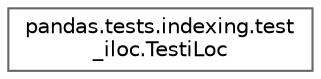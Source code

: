 digraph "Graphical Class Hierarchy"
{
 // LATEX_PDF_SIZE
  bgcolor="transparent";
  edge [fontname=Helvetica,fontsize=10,labelfontname=Helvetica,labelfontsize=10];
  node [fontname=Helvetica,fontsize=10,shape=box,height=0.2,width=0.4];
  rankdir="LR";
  Node0 [id="Node000000",label="pandas.tests.indexing.test\l_iloc.TestiLoc",height=0.2,width=0.4,color="grey40", fillcolor="white", style="filled",URL="$d1/d7a/classpandas_1_1tests_1_1indexing_1_1test__iloc_1_1TestiLoc.html",tooltip=" "];
}

